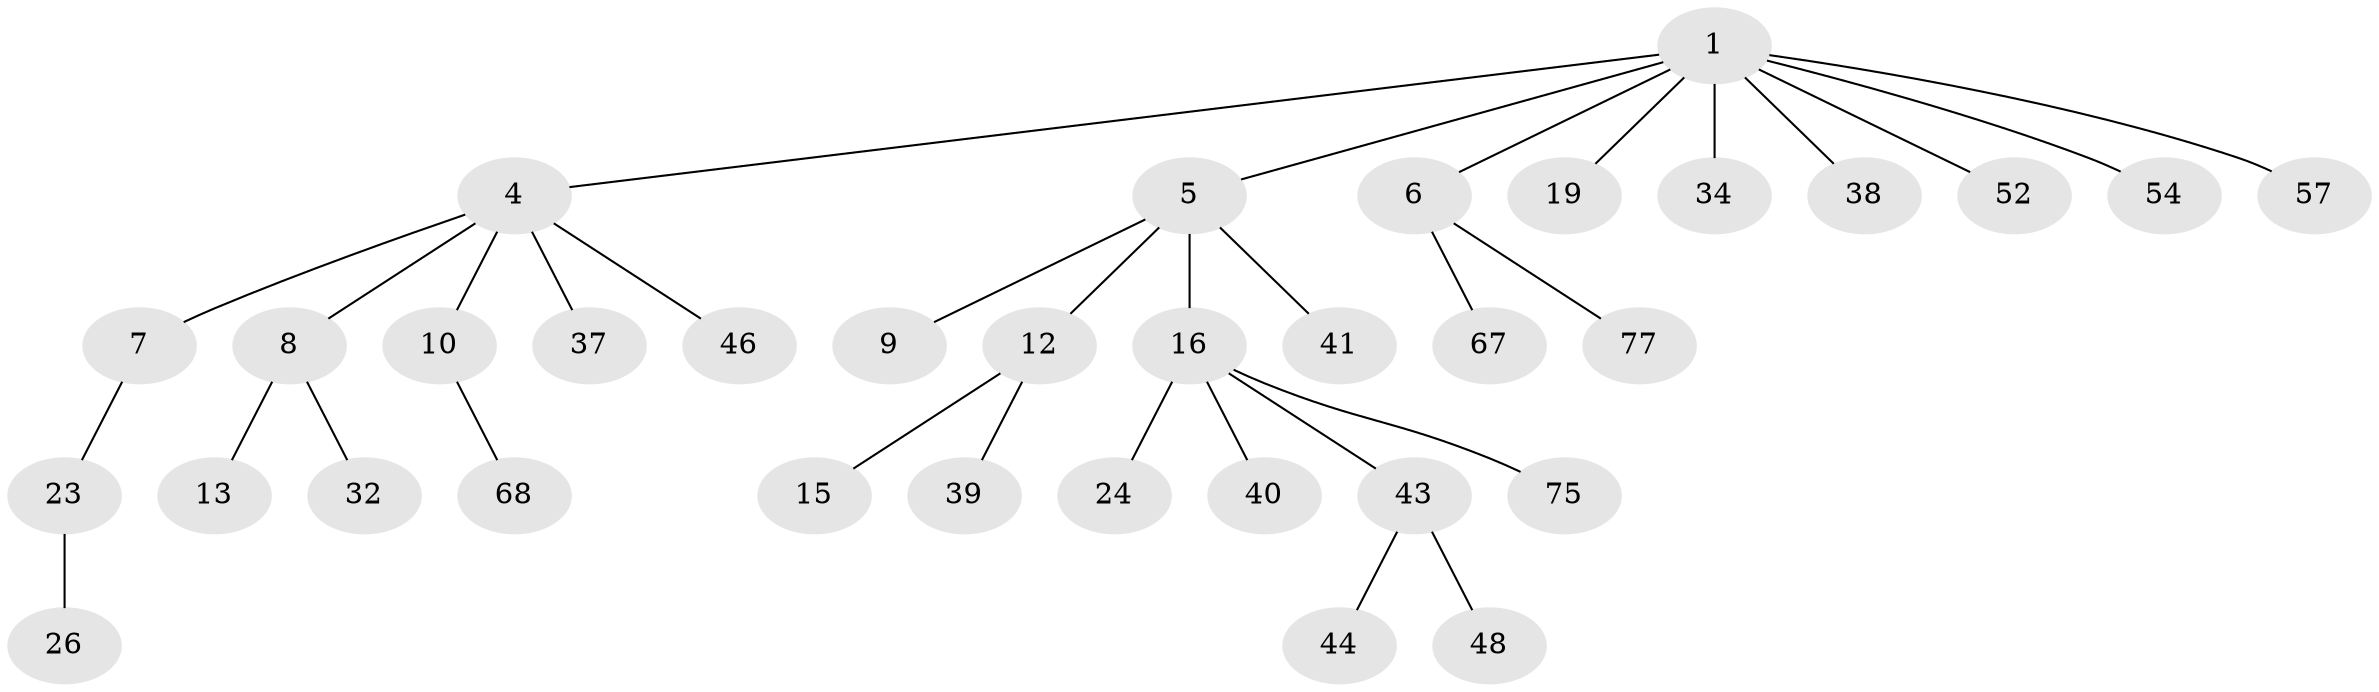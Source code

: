 // original degree distribution, {4: 0.034482758620689655, 3: 0.14942528735632185, 5: 0.034482758620689655, 8: 0.011494252873563218, 6: 0.022988505747126436, 2: 0.2413793103448276, 1: 0.5057471264367817}
// Generated by graph-tools (version 1.1) at 2025/19/03/04/25 18:19:14]
// undirected, 34 vertices, 33 edges
graph export_dot {
graph [start="1"]
  node [color=gray90,style=filled];
  1 [super="+3+2"];
  4 [super="+20+22+51+85"];
  5 [super="+14"];
  6;
  7 [super="+42"];
  8;
  9 [super="+36"];
  10;
  12 [super="+65+62+50+21"];
  13 [super="+69+25"];
  15 [super="+87"];
  16 [super="+17+18"];
  19 [super="+66"];
  23 [super="+58"];
  24;
  26 [super="+30"];
  32;
  34 [super="+59+61+53"];
  37;
  38 [super="+82"];
  39;
  40 [super="+49"];
  41 [super="+76"];
  43;
  44;
  46 [super="+86+71"];
  48;
  52;
  54;
  57;
  67;
  68;
  75;
  77;
  1 -- 6;
  1 -- 52;
  1 -- 19;
  1 -- 5;
  1 -- 38;
  1 -- 57;
  1 -- 34;
  1 -- 4;
  1 -- 54;
  4 -- 7;
  4 -- 8;
  4 -- 10;
  4 -- 37;
  4 -- 46;
  5 -- 9;
  5 -- 12;
  5 -- 16;
  5 -- 41;
  6 -- 67;
  6 -- 77;
  7 -- 23;
  8 -- 13;
  8 -- 32;
  10 -- 68;
  12 -- 15;
  12 -- 39;
  16 -- 40;
  16 -- 75;
  16 -- 24;
  16 -- 43;
  23 -- 26;
  43 -- 44;
  43 -- 48;
}
